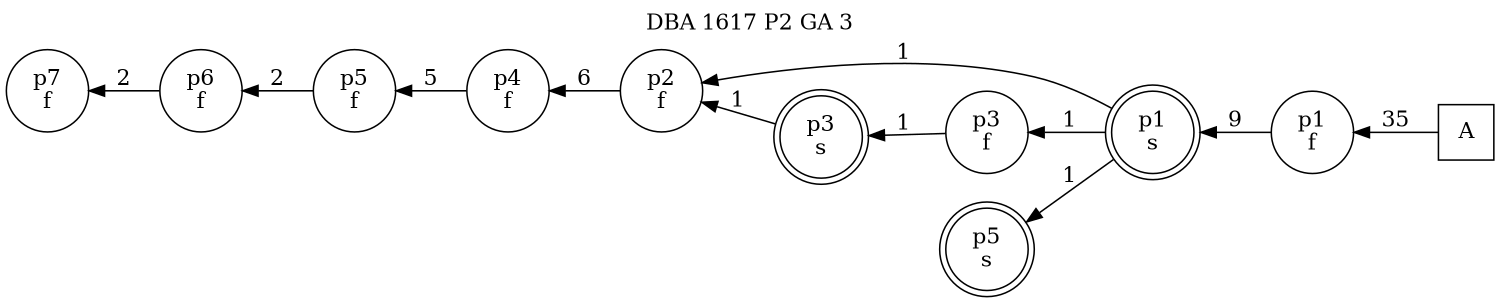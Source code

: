 digraph DBA_1617_P2_GA_3_GOOD {
labelloc="tl"
label= " DBA 1617 P2 GA 3 "
rankdir="RL";
graph [ size=" 10 , 10 !"]

"A" [shape="square" label="A"]
"p1_f" [shape="circle" label="p1
f"]
"p1_s" [shape="doublecircle" label="p1
s"]
"p2_f" [shape="circle" label="p2
f"]
"p3_f" [shape="circle" label="p3
f"]
"p3_s" [shape="doublecircle" label="p3
s"]
"p4_f" [shape="circle" label="p4
f"]
"p5_f" [shape="circle" label="p5
f"]
"p6_f" [shape="circle" label="p6
f"]
"p7_f" [shape="circle" label="p7
f"]
"p5_s" [shape="doublecircle" label="p5
s"]
"A" -> "p1_f" [ label=35]
"p1_f" -> "p1_s" [ label=9]
"p1_s" -> "p2_f" [ label=1]
"p1_s" -> "p3_f" [ label=1]
"p1_s" -> "p5_s" [ label=1]
"p2_f" -> "p4_f" [ label=6]
"p3_f" -> "p3_s" [ label=1]
"p3_s" -> "p2_f" [ label=1]
"p4_f" -> "p5_f" [ label=5]
"p5_f" -> "p6_f" [ label=2]
"p6_f" -> "p7_f" [ label=2]
}
